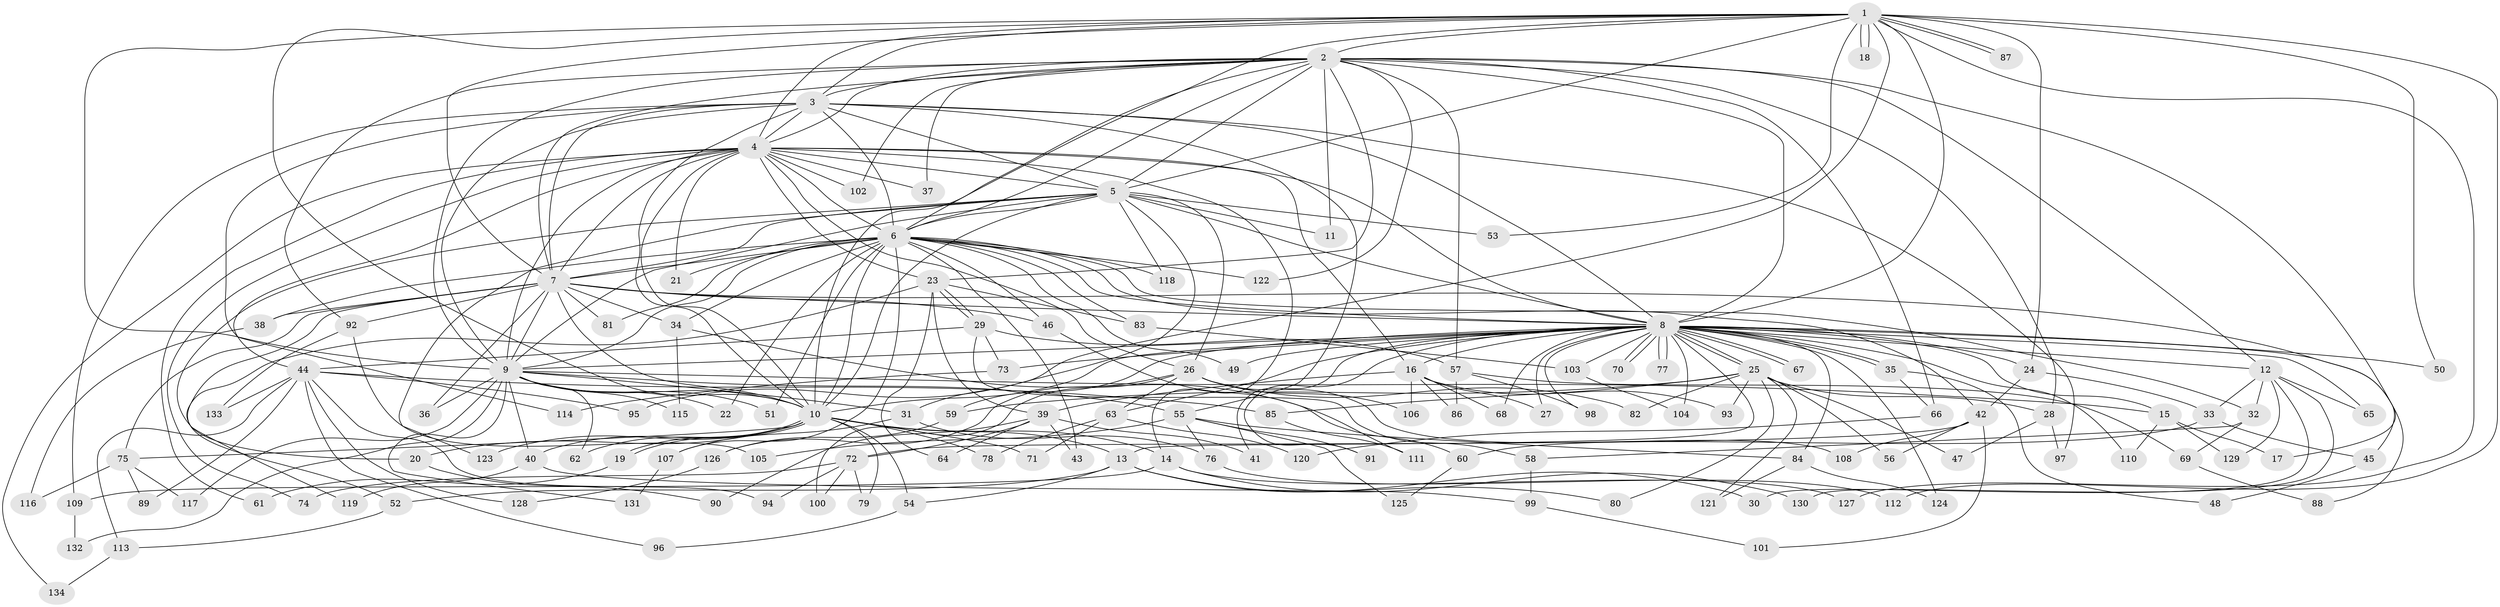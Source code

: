 // coarse degree distribution, {17: 0.009615384615384616, 19: 0.028846153846153848, 14: 0.009615384615384616, 16: 0.009615384615384616, 22: 0.009615384615384616, 40: 0.009615384615384616, 20: 0.009615384615384616, 21: 0.009615384615384616, 2: 0.5480769230769231, 10: 0.038461538461538464, 6: 0.009615384615384616, 5: 0.07692307692307693, 8: 0.028846153846153848, 3: 0.1346153846153846, 4: 0.04807692307692308, 12: 0.009615384615384616, 7: 0.009615384615384616}
// Generated by graph-tools (version 1.1) at 2025/51/02/27/25 19:51:46]
// undirected, 134 vertices, 293 edges
graph export_dot {
graph [start="1"]
  node [color=gray90,style=filled];
  1;
  2;
  3;
  4;
  5;
  6;
  7;
  8;
  9;
  10;
  11;
  12;
  13;
  14;
  15;
  16;
  17;
  18;
  19;
  20;
  21;
  22;
  23;
  24;
  25;
  26;
  27;
  28;
  29;
  30;
  31;
  32;
  33;
  34;
  35;
  36;
  37;
  38;
  39;
  40;
  41;
  42;
  43;
  44;
  45;
  46;
  47;
  48;
  49;
  50;
  51;
  52;
  53;
  54;
  55;
  56;
  57;
  58;
  59;
  60;
  61;
  62;
  63;
  64;
  65;
  66;
  67;
  68;
  69;
  70;
  71;
  72;
  73;
  74;
  75;
  76;
  77;
  78;
  79;
  80;
  81;
  82;
  83;
  84;
  85;
  86;
  87;
  88;
  89;
  90;
  91;
  92;
  93;
  94;
  95;
  96;
  97;
  98;
  99;
  100;
  101;
  102;
  103;
  104;
  105;
  106;
  107;
  108;
  109;
  110;
  111;
  112;
  113;
  114;
  115;
  116;
  117;
  118;
  119;
  120;
  121;
  122;
  123;
  124;
  125;
  126;
  127;
  128;
  129;
  130;
  131;
  132;
  133;
  134;
  1 -- 2;
  1 -- 3;
  1 -- 4;
  1 -- 5;
  1 -- 6;
  1 -- 7;
  1 -- 8;
  1 -- 9;
  1 -- 10;
  1 -- 18;
  1 -- 18;
  1 -- 24;
  1 -- 50;
  1 -- 53;
  1 -- 87;
  1 -- 87;
  1 -- 95;
  1 -- 112;
  1 -- 127;
  2 -- 3;
  2 -- 4;
  2 -- 5;
  2 -- 6;
  2 -- 7;
  2 -- 8;
  2 -- 9;
  2 -- 10;
  2 -- 11;
  2 -- 12;
  2 -- 17;
  2 -- 23;
  2 -- 28;
  2 -- 37;
  2 -- 57;
  2 -- 66;
  2 -- 92;
  2 -- 102;
  2 -- 122;
  3 -- 4;
  3 -- 5;
  3 -- 6;
  3 -- 7;
  3 -- 8;
  3 -- 9;
  3 -- 10;
  3 -- 55;
  3 -- 97;
  3 -- 109;
  3 -- 114;
  4 -- 5;
  4 -- 6;
  4 -- 7;
  4 -- 8;
  4 -- 9;
  4 -- 10;
  4 -- 14;
  4 -- 16;
  4 -- 21;
  4 -- 23;
  4 -- 26;
  4 -- 37;
  4 -- 44;
  4 -- 61;
  4 -- 74;
  4 -- 102;
  4 -- 134;
  5 -- 6;
  5 -- 7;
  5 -- 8;
  5 -- 9;
  5 -- 10;
  5 -- 11;
  5 -- 20;
  5 -- 26;
  5 -- 31;
  5 -- 53;
  5 -- 118;
  5 -- 123;
  6 -- 7;
  6 -- 8;
  6 -- 9;
  6 -- 10;
  6 -- 21;
  6 -- 22;
  6 -- 32;
  6 -- 34;
  6 -- 38;
  6 -- 42;
  6 -- 43;
  6 -- 46;
  6 -- 49;
  6 -- 51;
  6 -- 81;
  6 -- 83;
  6 -- 107;
  6 -- 118;
  6 -- 122;
  7 -- 8;
  7 -- 9;
  7 -- 10;
  7 -- 34;
  7 -- 36;
  7 -- 38;
  7 -- 45;
  7 -- 46;
  7 -- 52;
  7 -- 75;
  7 -- 81;
  7 -- 92;
  8 -- 9;
  8 -- 10;
  8 -- 12;
  8 -- 13;
  8 -- 15;
  8 -- 16;
  8 -- 24;
  8 -- 25;
  8 -- 25;
  8 -- 27;
  8 -- 35;
  8 -- 35;
  8 -- 41;
  8 -- 49;
  8 -- 50;
  8 -- 59;
  8 -- 63;
  8 -- 65;
  8 -- 67;
  8 -- 67;
  8 -- 68;
  8 -- 70;
  8 -- 70;
  8 -- 73;
  8 -- 77;
  8 -- 77;
  8 -- 84;
  8 -- 88;
  8 -- 91;
  8 -- 98;
  8 -- 103;
  8 -- 104;
  8 -- 110;
  8 -- 124;
  9 -- 10;
  9 -- 15;
  9 -- 22;
  9 -- 31;
  9 -- 36;
  9 -- 40;
  9 -- 51;
  9 -- 55;
  9 -- 62;
  9 -- 115;
  9 -- 117;
  9 -- 131;
  9 -- 132;
  10 -- 13;
  10 -- 14;
  10 -- 19;
  10 -- 19;
  10 -- 20;
  10 -- 40;
  10 -- 54;
  10 -- 62;
  10 -- 71;
  10 -- 75;
  10 -- 78;
  10 -- 79;
  10 -- 123;
  12 -- 30;
  12 -- 32;
  12 -- 33;
  12 -- 65;
  12 -- 129;
  12 -- 130;
  13 -- 30;
  13 -- 52;
  13 -- 54;
  13 -- 80;
  14 -- 109;
  14 -- 127;
  14 -- 130;
  15 -- 17;
  15 -- 110;
  15 -- 129;
  16 -- 27;
  16 -- 39;
  16 -- 68;
  16 -- 86;
  16 -- 93;
  16 -- 106;
  19 -- 61;
  20 -- 90;
  23 -- 29;
  23 -- 29;
  23 -- 39;
  23 -- 64;
  23 -- 83;
  23 -- 119;
  24 -- 33;
  24 -- 42;
  25 -- 28;
  25 -- 47;
  25 -- 56;
  25 -- 59;
  25 -- 80;
  25 -- 82;
  25 -- 85;
  25 -- 93;
  25 -- 121;
  26 -- 63;
  26 -- 82;
  26 -- 100;
  26 -- 106;
  26 -- 108;
  26 -- 126;
  28 -- 47;
  28 -- 97;
  29 -- 44;
  29 -- 57;
  29 -- 58;
  29 -- 73;
  31 -- 76;
  31 -- 107;
  32 -- 58;
  32 -- 69;
  33 -- 45;
  33 -- 60;
  34 -- 60;
  34 -- 115;
  35 -- 48;
  35 -- 66;
  38 -- 116;
  39 -- 41;
  39 -- 43;
  39 -- 64;
  39 -- 72;
  39 -- 90;
  40 -- 99;
  40 -- 119;
  42 -- 56;
  42 -- 72;
  42 -- 101;
  42 -- 108;
  44 -- 85;
  44 -- 89;
  44 -- 94;
  44 -- 95;
  44 -- 96;
  44 -- 113;
  44 -- 128;
  44 -- 133;
  45 -- 48;
  46 -- 111;
  52 -- 113;
  54 -- 96;
  55 -- 76;
  55 -- 84;
  55 -- 91;
  55 -- 105;
  55 -- 125;
  57 -- 69;
  57 -- 86;
  57 -- 98;
  58 -- 99;
  59 -- 126;
  60 -- 125;
  63 -- 71;
  63 -- 78;
  63 -- 120;
  66 -- 120;
  69 -- 88;
  72 -- 74;
  72 -- 79;
  72 -- 94;
  72 -- 100;
  73 -- 114;
  75 -- 89;
  75 -- 116;
  75 -- 117;
  76 -- 112;
  83 -- 103;
  84 -- 121;
  84 -- 124;
  85 -- 111;
  92 -- 105;
  92 -- 133;
  99 -- 101;
  103 -- 104;
  107 -- 131;
  109 -- 132;
  113 -- 134;
  126 -- 128;
}
